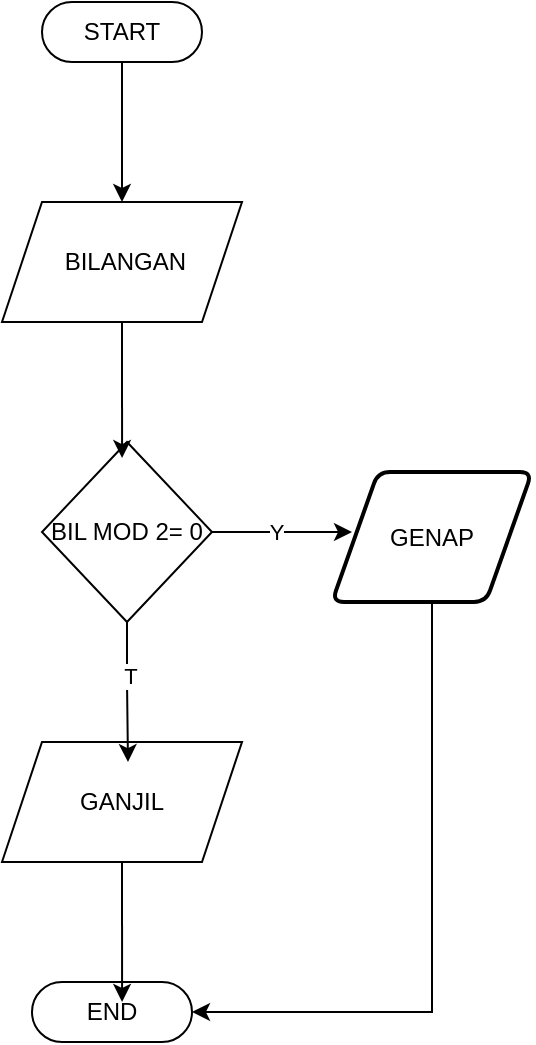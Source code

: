 <mxfile version="22.0.4" type="github">
  <diagram name="Page-1" id="K489wWiNWLVVvt8ASETc">
    <mxGraphModel dx="880" dy="470" grid="1" gridSize="10" guides="1" tooltips="1" connect="1" arrows="1" fold="1" page="1" pageScale="1" pageWidth="850" pageHeight="1100" math="0" shadow="0">
      <root>
        <mxCell id="0" />
        <mxCell id="1" parent="0" />
        <mxCell id="2GpltXOsZLHXe869pukK-5" style="edgeStyle=orthogonalEdgeStyle;rounded=0;orthogonalLoop=1;jettySize=auto;html=1;exitX=0.5;exitY=1;exitDx=0;exitDy=0;" edge="1" parent="1">
          <mxGeometry relative="1" as="geometry">
            <mxPoint x="425" y="190" as="targetPoint" />
            <mxPoint x="425" y="110" as="sourcePoint" />
          </mxGeometry>
        </mxCell>
        <mxCell id="2GpltXOsZLHXe869pukK-15" style="edgeStyle=orthogonalEdgeStyle;rounded=0;orthogonalLoop=1;jettySize=auto;html=1;" edge="1" parent="1" source="2GpltXOsZLHXe869pukK-6">
          <mxGeometry relative="1" as="geometry">
            <mxPoint x="540" y="355" as="targetPoint" />
          </mxGeometry>
        </mxCell>
        <mxCell id="2GpltXOsZLHXe869pukK-21" value="Y" style="edgeLabel;html=1;align=center;verticalAlign=middle;resizable=0;points=[];" vertex="1" connectable="0" parent="2GpltXOsZLHXe869pukK-15">
          <mxGeometry x="-0.092" relative="1" as="geometry">
            <mxPoint as="offset" />
          </mxGeometry>
        </mxCell>
        <mxCell id="2GpltXOsZLHXe869pukK-6" value="BIL MOD 2= 0" style="rhombus;whiteSpace=wrap;html=1;" vertex="1" parent="1">
          <mxGeometry x="385" y="310" width="85" height="90" as="geometry" />
        </mxCell>
        <mxCell id="2GpltXOsZLHXe869pukK-9" value="&amp;nbsp;BILANGAN" style="shape=parallelogram;perimeter=parallelogramPerimeter;whiteSpace=wrap;html=1;fixedSize=1;" vertex="1" parent="1">
          <mxGeometry x="365" y="190" width="120" height="60" as="geometry" />
        </mxCell>
        <mxCell id="2GpltXOsZLHXe869pukK-10" style="edgeStyle=orthogonalEdgeStyle;rounded=0;orthogonalLoop=1;jettySize=auto;html=1;exitX=0.5;exitY=1;exitDx=0;exitDy=0;entryX=0.471;entryY=0.089;entryDx=0;entryDy=0;entryPerimeter=0;" edge="1" parent="1" source="2GpltXOsZLHXe869pukK-9" target="2GpltXOsZLHXe869pukK-6">
          <mxGeometry relative="1" as="geometry" />
        </mxCell>
        <mxCell id="2GpltXOsZLHXe869pukK-11" value="GANJIL" style="shape=parallelogram;perimeter=parallelogramPerimeter;whiteSpace=wrap;html=1;fixedSize=1;" vertex="1" parent="1">
          <mxGeometry x="365" y="460" width="120" height="60" as="geometry" />
        </mxCell>
        <mxCell id="2GpltXOsZLHXe869pukK-12" style="edgeStyle=orthogonalEdgeStyle;rounded=0;orthogonalLoop=1;jettySize=auto;html=1;exitX=0.5;exitY=1;exitDx=0;exitDy=0;entryX=0.525;entryY=0.167;entryDx=0;entryDy=0;entryPerimeter=0;" edge="1" parent="1" source="2GpltXOsZLHXe869pukK-6" target="2GpltXOsZLHXe869pukK-11">
          <mxGeometry relative="1" as="geometry" />
        </mxCell>
        <mxCell id="2GpltXOsZLHXe869pukK-22" value="T" style="edgeLabel;html=1;align=center;verticalAlign=middle;resizable=0;points=[];" vertex="1" connectable="0" parent="2GpltXOsZLHXe869pukK-12">
          <mxGeometry x="-0.149" y="1" relative="1" as="geometry">
            <mxPoint x="1" y="-2" as="offset" />
          </mxGeometry>
        </mxCell>
        <mxCell id="2GpltXOsZLHXe869pukK-13" value="END" style="html=1;dashed=0;whiteSpace=wrap;shape=mxgraph.dfd.start" vertex="1" parent="1">
          <mxGeometry x="380" y="580" width="80" height="30" as="geometry" />
        </mxCell>
        <mxCell id="2GpltXOsZLHXe869pukK-14" style="edgeStyle=orthogonalEdgeStyle;rounded=0;orthogonalLoop=1;jettySize=auto;html=1;exitX=0.5;exitY=1;exitDx=0;exitDy=0;entryX=0.563;entryY=0.333;entryDx=0;entryDy=0;entryPerimeter=0;" edge="1" parent="1" source="2GpltXOsZLHXe869pukK-11" target="2GpltXOsZLHXe869pukK-13">
          <mxGeometry relative="1" as="geometry" />
        </mxCell>
        <mxCell id="2GpltXOsZLHXe869pukK-16" value="GENAP" style="shape=parallelogram;html=1;strokeWidth=2;perimeter=parallelogramPerimeter;whiteSpace=wrap;rounded=1;arcSize=12;size=0.23;" vertex="1" parent="1">
          <mxGeometry x="530" y="325" width="100" height="65" as="geometry" />
        </mxCell>
        <mxCell id="2GpltXOsZLHXe869pukK-20" style="edgeStyle=orthogonalEdgeStyle;rounded=0;orthogonalLoop=1;jettySize=auto;html=1;exitX=0.5;exitY=1;exitDx=0;exitDy=0;entryX=1;entryY=0.5;entryDx=0;entryDy=0;entryPerimeter=0;" edge="1" parent="1" source="2GpltXOsZLHXe869pukK-16" target="2GpltXOsZLHXe869pukK-13">
          <mxGeometry relative="1" as="geometry" />
        </mxCell>
        <mxCell id="2GpltXOsZLHXe869pukK-23" value="START" style="html=1;dashed=0;whiteSpace=wrap;shape=mxgraph.dfd.start" vertex="1" parent="1">
          <mxGeometry x="385" y="90" width="80" height="30" as="geometry" />
        </mxCell>
      </root>
    </mxGraphModel>
  </diagram>
</mxfile>
